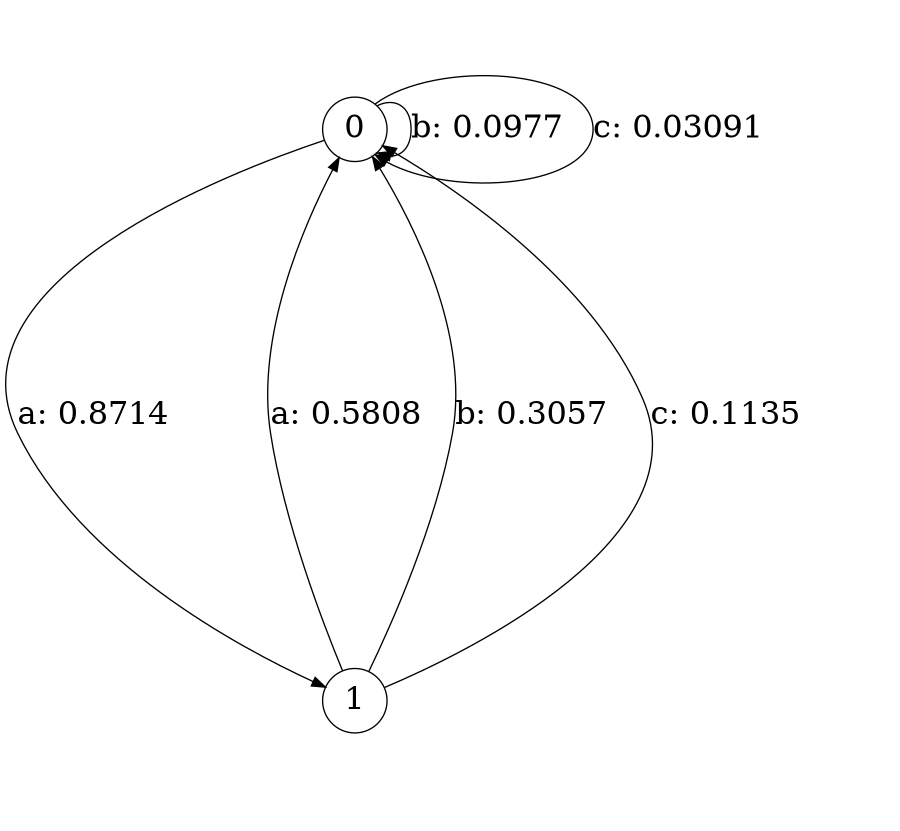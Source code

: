 digraph "d4-300nw-t0-cen-SML" {
size = "6,8.5";
ratio = "fill";
node [shape = circle];
node [fontsize = 24];
edge [fontsize = 24];
0 -> 1 [label = "a: 0.8714   "];
0 -> 0 [label = "b: 0.0977   "];
0 -> 0 [label = "c: 0.03091  "];
1 -> 0 [label = "a: 0.5808   "];
1 -> 0 [label = "b: 0.3057   "];
1 -> 0 [label = "c: 0.1135   "];
}
